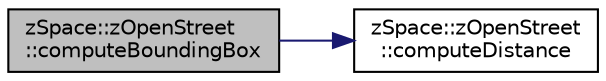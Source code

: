 digraph "zSpace::zOpenStreet::computeBoundingBox"
{
 // LATEX_PDF_SIZE
  edge [fontname="Helvetica",fontsize="10",labelfontname="Helvetica",labelfontsize="10"];
  node [fontname="Helvetica",fontsize="10",shape=record];
  rankdir="LR";
  Node7 [label="zSpace::zOpenStreet\l::computeBoundingBox",height=0.2,width=0.4,color="black", fillcolor="grey75", style="filled", fontcolor="black",tooltip="This method computes the bounding box in 3D space of the OSM data from the lat_lon container of the b..."];
  Node7 -> Node8 [color="midnightblue",fontsize="10",style="solid",fontname="Helvetica"];
  Node8 [label="zSpace::zOpenStreet\l::computeDistance",height=0.2,width=0.4,color="black", fillcolor="white", style="filled",URL="$classz_space_1_1z_open_street.html#ae43d5827990a806b29efce2da76d14fb",tooltip="This method computes the distance between two geo-points given by input latitute and longitude."];
}
